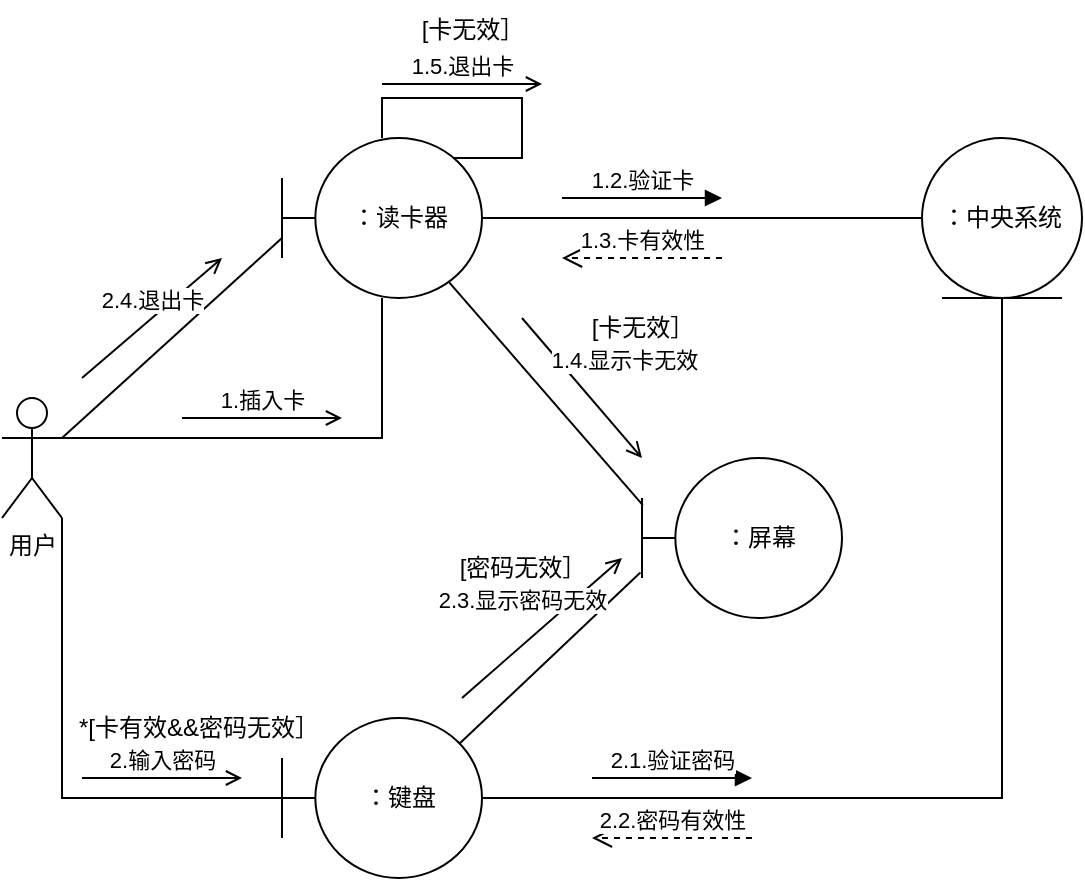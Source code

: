 <mxfile version="24.2.5" type="device">
  <diagram name="Page-1" id="e7e014a7-5840-1c2e-5031-d8a46d1fe8dd">
    <mxGraphModel dx="1042" dy="569" grid="1" gridSize="10" guides="1" tooltips="1" connect="1" arrows="1" fold="1" page="1" pageScale="1" pageWidth="1169" pageHeight="826" background="none" math="0" shadow="0">
      <root>
        <mxCell id="0" />
        <mxCell id="1" parent="0" />
        <mxCell id="3PsEclQJy9mfpT5dkrBI-47" style="edgeStyle=orthogonalEdgeStyle;rounded=0;orthogonalLoop=1;jettySize=auto;html=1;exitX=1;exitY=0.333;exitDx=0;exitDy=0;exitPerimeter=0;endArrow=none;endFill=0;" parent="1" source="3PsEclQJy9mfpT5dkrBI-41" target="3PsEclQJy9mfpT5dkrBI-42" edge="1">
          <mxGeometry relative="1" as="geometry" />
        </mxCell>
        <mxCell id="8bQkXMO3Qzf4ezNRRsRy-16" style="edgeStyle=orthogonalEdgeStyle;rounded=0;orthogonalLoop=1;jettySize=auto;html=1;exitX=1;exitY=1;exitDx=0;exitDy=0;exitPerimeter=0;endArrow=none;endFill=0;" parent="1" source="3PsEclQJy9mfpT5dkrBI-41" target="3PsEclQJy9mfpT5dkrBI-44" edge="1">
          <mxGeometry relative="1" as="geometry">
            <Array as="points">
              <mxPoint x="240" y="770" />
            </Array>
          </mxGeometry>
        </mxCell>
        <mxCell id="3PsEclQJy9mfpT5dkrBI-41" value="用户" style="shape=umlActor;verticalLabelPosition=bottom;verticalAlign=top;html=1;" parent="1" vertex="1">
          <mxGeometry x="210" y="570" width="30" height="60" as="geometry" />
        </mxCell>
        <mxCell id="8bQkXMO3Qzf4ezNRRsRy-2" style="edgeStyle=orthogonalEdgeStyle;rounded=0;orthogonalLoop=1;jettySize=auto;html=1;endArrow=none;endFill=0;" parent="1" source="3PsEclQJy9mfpT5dkrBI-42" target="3PsEclQJy9mfpT5dkrBI-45" edge="1">
          <mxGeometry relative="1" as="geometry" />
        </mxCell>
        <mxCell id="8bQkXMO3Qzf4ezNRRsRy-5" style="rounded=0;orthogonalLoop=1;jettySize=auto;html=1;endArrow=none;endFill=0;entryX=0.004;entryY=0.295;entryDx=0;entryDy=0;entryPerimeter=0;exitX=0.824;exitY=0.885;exitDx=0;exitDy=0;exitPerimeter=0;" parent="1" source="3PsEclQJy9mfpT5dkrBI-42" target="3PsEclQJy9mfpT5dkrBI-43" edge="1">
          <mxGeometry relative="1" as="geometry" />
        </mxCell>
        <mxCell id="3PsEclQJy9mfpT5dkrBI-42" value="：读卡器" style="shape=umlBoundary;whiteSpace=wrap;html=1;" parent="1" vertex="1">
          <mxGeometry x="350" y="440" width="100" height="80" as="geometry" />
        </mxCell>
        <mxCell id="3PsEclQJy9mfpT5dkrBI-43" value="：屏幕" style="shape=umlBoundary;whiteSpace=wrap;html=1;" parent="1" vertex="1">
          <mxGeometry x="530" y="600" width="100" height="80" as="geometry" />
        </mxCell>
        <mxCell id="8bQkXMO3Qzf4ezNRRsRy-18" style="edgeStyle=orthogonalEdgeStyle;rounded=0;orthogonalLoop=1;jettySize=auto;html=1;endArrow=none;endFill=0;" parent="1" source="3PsEclQJy9mfpT5dkrBI-44" target="3PsEclQJy9mfpT5dkrBI-45" edge="1">
          <mxGeometry relative="1" as="geometry" />
        </mxCell>
        <mxCell id="8bQkXMO3Qzf4ezNRRsRy-31" style="rounded=0;orthogonalLoop=1;jettySize=auto;html=1;endArrow=none;endFill=0;exitX=0.888;exitY=0.16;exitDx=0;exitDy=0;exitPerimeter=0;entryX=-0.008;entryY=0.715;entryDx=0;entryDy=0;entryPerimeter=0;" parent="1" source="3PsEclQJy9mfpT5dkrBI-44" target="3PsEclQJy9mfpT5dkrBI-43" edge="1">
          <mxGeometry relative="1" as="geometry" />
        </mxCell>
        <mxCell id="3PsEclQJy9mfpT5dkrBI-44" value="：键盘" style="shape=umlBoundary;whiteSpace=wrap;html=1;" parent="1" vertex="1">
          <mxGeometry x="350" y="730" width="100" height="80" as="geometry" />
        </mxCell>
        <mxCell id="3PsEclQJy9mfpT5dkrBI-45" value="&lt;div&gt;&lt;span style=&quot;background-color: initial;&quot;&gt;：中央系统&lt;/span&gt;&lt;br&gt;&lt;/div&gt;" style="ellipse;shape=umlEntity;whiteSpace=wrap;html=1;" parent="1" vertex="1">
          <mxGeometry x="670" y="440" width="80" height="80" as="geometry" />
        </mxCell>
        <mxCell id="8bQkXMO3Qzf4ezNRRsRy-1" value="1.插入卡" style="html=1;verticalAlign=bottom;endArrow=open;curved=0;rounded=0;endFill=0;" parent="1" edge="1">
          <mxGeometry width="80" relative="1" as="geometry">
            <mxPoint x="300" y="580" as="sourcePoint" />
            <mxPoint x="380" y="580" as="targetPoint" />
          </mxGeometry>
        </mxCell>
        <mxCell id="8bQkXMO3Qzf4ezNRRsRy-3" value="1.2.验证卡" style="html=1;verticalAlign=bottom;endArrow=block;curved=0;rounded=0;" parent="1" edge="1">
          <mxGeometry width="80" relative="1" as="geometry">
            <mxPoint x="490" y="470" as="sourcePoint" />
            <mxPoint x="570" y="470" as="targetPoint" />
          </mxGeometry>
        </mxCell>
        <mxCell id="8bQkXMO3Qzf4ezNRRsRy-4" value="1.3.卡有效性" style="html=1;verticalAlign=bottom;endArrow=open;dashed=1;endSize=8;curved=0;rounded=0;" parent="1" edge="1">
          <mxGeometry relative="1" as="geometry">
            <mxPoint x="570" y="500" as="sourcePoint" />
            <mxPoint x="490" y="500" as="targetPoint" />
          </mxGeometry>
        </mxCell>
        <mxCell id="8bQkXMO3Qzf4ezNRRsRy-14" style="edgeStyle=orthogonalEdgeStyle;rounded=0;orthogonalLoop=1;jettySize=auto;html=1;entryX=0.856;entryY=0.125;entryDx=0;entryDy=0;entryPerimeter=0;endArrow=none;endFill=0;" parent="1" source="3PsEclQJy9mfpT5dkrBI-42" target="3PsEclQJy9mfpT5dkrBI-42" edge="1">
          <mxGeometry relative="1" as="geometry">
            <Array as="points">
              <mxPoint x="400" y="420" />
              <mxPoint x="470" y="420" />
              <mxPoint x="470" y="450" />
            </Array>
          </mxGeometry>
        </mxCell>
        <mxCell id="8bQkXMO3Qzf4ezNRRsRy-19" value="2.1.验证密码" style="html=1;verticalAlign=bottom;endArrow=block;curved=0;rounded=0;" parent="1" edge="1">
          <mxGeometry width="80" relative="1" as="geometry">
            <mxPoint x="505" y="760" as="sourcePoint" />
            <mxPoint x="585" y="760" as="targetPoint" />
          </mxGeometry>
        </mxCell>
        <mxCell id="8bQkXMO3Qzf4ezNRRsRy-20" value="2.2.密码有效性" style="html=1;verticalAlign=bottom;endArrow=open;dashed=1;endSize=8;curved=0;rounded=0;" parent="1" edge="1">
          <mxGeometry relative="1" as="geometry">
            <mxPoint x="585" y="790" as="sourcePoint" />
            <mxPoint x="505" y="790" as="targetPoint" />
          </mxGeometry>
        </mxCell>
        <mxCell id="8bQkXMO3Qzf4ezNRRsRy-25" value="" style="group" parent="1" vertex="1" connectable="0">
          <mxGeometry x="470" y="520" width="95" height="80" as="geometry" />
        </mxCell>
        <mxCell id="8bQkXMO3Qzf4ezNRRsRy-7" value="1.4.显示卡无效" style="html=1;verticalAlign=bottom;endArrow=open;curved=0;rounded=0;endFill=0;" parent="8bQkXMO3Qzf4ezNRRsRy-25" edge="1">
          <mxGeometry x="0.2" y="18" width="80" relative="1" as="geometry">
            <mxPoint y="10" as="sourcePoint" />
            <mxPoint x="60" y="80" as="targetPoint" />
            <mxPoint x="1" as="offset" />
          </mxGeometry>
        </mxCell>
        <mxCell id="8bQkXMO3Qzf4ezNRRsRy-24" value="[卡无效］" style="text;html=1;align=center;verticalAlign=middle;resizable=0;points=[];autosize=1;strokeColor=none;fillColor=none;" parent="8bQkXMO3Qzf4ezNRRsRy-25" vertex="1">
          <mxGeometry x="25" width="70" height="30" as="geometry" />
        </mxCell>
        <mxCell id="8bQkXMO3Qzf4ezNRRsRy-26" value="" style="group" parent="1" vertex="1" connectable="0">
          <mxGeometry x="400" y="371" width="80" height="42" as="geometry" />
        </mxCell>
        <mxCell id="8bQkXMO3Qzf4ezNRRsRy-15" value="1.5.退出卡" style="html=1;verticalAlign=bottom;endArrow=open;curved=0;rounded=0;endFill=0;" parent="8bQkXMO3Qzf4ezNRRsRy-26" edge="1">
          <mxGeometry width="80" relative="1" as="geometry">
            <mxPoint y="42" as="sourcePoint" />
            <mxPoint x="80" y="42" as="targetPoint" />
            <mxPoint as="offset" />
          </mxGeometry>
        </mxCell>
        <mxCell id="8bQkXMO3Qzf4ezNRRsRy-21" value="[卡无效］" style="text;html=1;align=center;verticalAlign=middle;resizable=0;points=[];autosize=1;strokeColor=none;fillColor=none;" parent="8bQkXMO3Qzf4ezNRRsRy-26" vertex="1">
          <mxGeometry x="10" width="70" height="30" as="geometry" />
        </mxCell>
        <mxCell id="8bQkXMO3Qzf4ezNRRsRy-30" value="" style="group" parent="1" vertex="1" connectable="0">
          <mxGeometry x="250" y="720" width="115" height="40" as="geometry" />
        </mxCell>
        <mxCell id="8bQkXMO3Qzf4ezNRRsRy-17" value="2.输入密码" style="html=1;verticalAlign=bottom;endArrow=open;curved=0;rounded=0;endFill=0;" parent="8bQkXMO3Qzf4ezNRRsRy-30" edge="1">
          <mxGeometry width="80" relative="1" as="geometry">
            <mxPoint y="40" as="sourcePoint" />
            <mxPoint x="80" y="40" as="targetPoint" />
          </mxGeometry>
        </mxCell>
        <mxCell id="8bQkXMO3Qzf4ezNRRsRy-33" style="rounded=0;orthogonalLoop=1;jettySize=auto;html=1;exitX=1;exitY=0.333;exitDx=0;exitDy=0;exitPerimeter=0;endArrow=none;endFill=0;entryX=0;entryY=0.625;entryDx=0;entryDy=0;entryPerimeter=0;" parent="1" source="3PsEclQJy9mfpT5dkrBI-41" target="3PsEclQJy9mfpT5dkrBI-42" edge="1">
          <mxGeometry relative="1" as="geometry">
            <mxPoint x="347" y="498" as="targetPoint" />
          </mxGeometry>
        </mxCell>
        <mxCell id="8bQkXMO3Qzf4ezNRRsRy-34" value="2.4.退出卡" style="html=1;verticalAlign=bottom;endArrow=open;curved=0;rounded=0;endFill=0;" parent="1" edge="1">
          <mxGeometry width="80" relative="1" as="geometry">
            <mxPoint x="250" y="560" as="sourcePoint" />
            <mxPoint x="320" y="500" as="targetPoint" />
          </mxGeometry>
        </mxCell>
        <mxCell id="8bQkXMO3Qzf4ezNRRsRy-28" value="*[卡有效&amp;amp;&amp;amp;密码无效］" style="text;html=1;align=center;verticalAlign=middle;resizable=0;points=[];autosize=1;strokeColor=none;fillColor=none;" parent="1" vertex="1">
          <mxGeometry x="237.5" y="720" width="140" height="30" as="geometry" />
        </mxCell>
        <mxCell id="9gKEN5-RUIw_5dtdz4q9-2" value="" style="group" vertex="1" connectable="0" parent="1">
          <mxGeometry x="425" y="640" width="95" height="80" as="geometry" />
        </mxCell>
        <mxCell id="8bQkXMO3Qzf4ezNRRsRy-32" value="2.3.显示密码无效" style="html=1;verticalAlign=bottom;endArrow=open;curved=0;rounded=0;endFill=0;" parent="9gKEN5-RUIw_5dtdz4q9-2" edge="1">
          <mxGeometry x="-0.08" y="10" width="80" relative="1" as="geometry">
            <mxPoint x="15" y="80" as="sourcePoint" />
            <mxPoint x="95" y="10" as="targetPoint" />
            <mxPoint as="offset" />
          </mxGeometry>
        </mxCell>
        <mxCell id="9gKEN5-RUIw_5dtdz4q9-1" value="[密码无效］" style="text;html=1;align=center;verticalAlign=middle;resizable=0;points=[];autosize=1;strokeColor=none;fillColor=none;" vertex="1" parent="9gKEN5-RUIw_5dtdz4q9-2">
          <mxGeometry width="90" height="30" as="geometry" />
        </mxCell>
      </root>
    </mxGraphModel>
  </diagram>
</mxfile>
